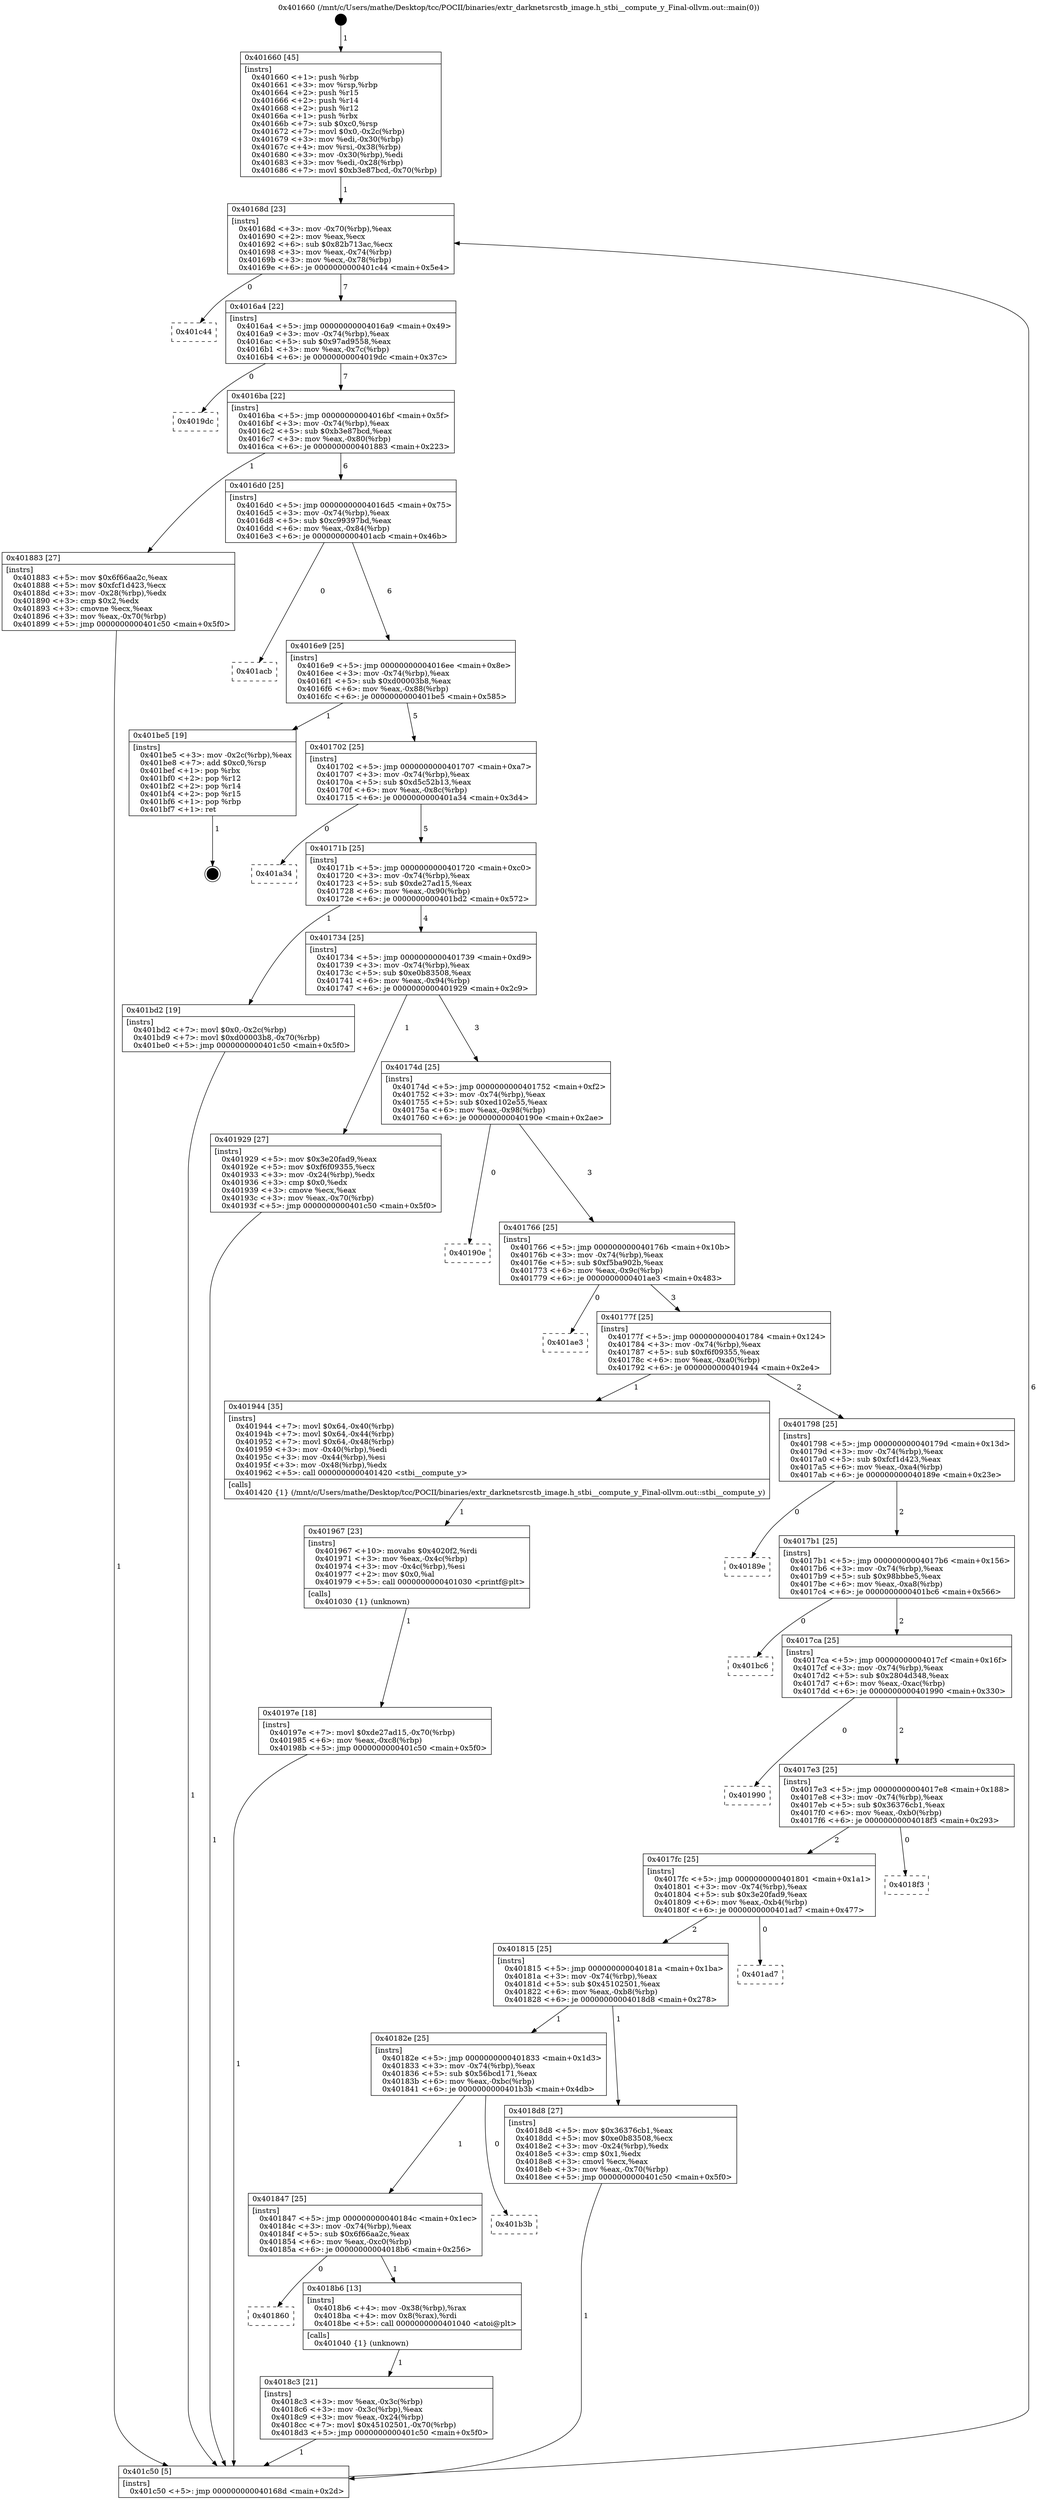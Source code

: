 digraph "0x401660" {
  label = "0x401660 (/mnt/c/Users/mathe/Desktop/tcc/POCII/binaries/extr_darknetsrcstb_image.h_stbi__compute_y_Final-ollvm.out::main(0))"
  labelloc = "t"
  node[shape=record]

  Entry [label="",width=0.3,height=0.3,shape=circle,fillcolor=black,style=filled]
  "0x40168d" [label="{
     0x40168d [23]\l
     | [instrs]\l
     &nbsp;&nbsp;0x40168d \<+3\>: mov -0x70(%rbp),%eax\l
     &nbsp;&nbsp;0x401690 \<+2\>: mov %eax,%ecx\l
     &nbsp;&nbsp;0x401692 \<+6\>: sub $0x82b713ac,%ecx\l
     &nbsp;&nbsp;0x401698 \<+3\>: mov %eax,-0x74(%rbp)\l
     &nbsp;&nbsp;0x40169b \<+3\>: mov %ecx,-0x78(%rbp)\l
     &nbsp;&nbsp;0x40169e \<+6\>: je 0000000000401c44 \<main+0x5e4\>\l
  }"]
  "0x401c44" [label="{
     0x401c44\l
  }", style=dashed]
  "0x4016a4" [label="{
     0x4016a4 [22]\l
     | [instrs]\l
     &nbsp;&nbsp;0x4016a4 \<+5\>: jmp 00000000004016a9 \<main+0x49\>\l
     &nbsp;&nbsp;0x4016a9 \<+3\>: mov -0x74(%rbp),%eax\l
     &nbsp;&nbsp;0x4016ac \<+5\>: sub $0x97ad9558,%eax\l
     &nbsp;&nbsp;0x4016b1 \<+3\>: mov %eax,-0x7c(%rbp)\l
     &nbsp;&nbsp;0x4016b4 \<+6\>: je 00000000004019dc \<main+0x37c\>\l
  }"]
  Exit [label="",width=0.3,height=0.3,shape=circle,fillcolor=black,style=filled,peripheries=2]
  "0x4019dc" [label="{
     0x4019dc\l
  }", style=dashed]
  "0x4016ba" [label="{
     0x4016ba [22]\l
     | [instrs]\l
     &nbsp;&nbsp;0x4016ba \<+5\>: jmp 00000000004016bf \<main+0x5f\>\l
     &nbsp;&nbsp;0x4016bf \<+3\>: mov -0x74(%rbp),%eax\l
     &nbsp;&nbsp;0x4016c2 \<+5\>: sub $0xb3e87bcd,%eax\l
     &nbsp;&nbsp;0x4016c7 \<+3\>: mov %eax,-0x80(%rbp)\l
     &nbsp;&nbsp;0x4016ca \<+6\>: je 0000000000401883 \<main+0x223\>\l
  }"]
  "0x40197e" [label="{
     0x40197e [18]\l
     | [instrs]\l
     &nbsp;&nbsp;0x40197e \<+7\>: movl $0xde27ad15,-0x70(%rbp)\l
     &nbsp;&nbsp;0x401985 \<+6\>: mov %eax,-0xc8(%rbp)\l
     &nbsp;&nbsp;0x40198b \<+5\>: jmp 0000000000401c50 \<main+0x5f0\>\l
  }"]
  "0x401883" [label="{
     0x401883 [27]\l
     | [instrs]\l
     &nbsp;&nbsp;0x401883 \<+5\>: mov $0x6f66aa2c,%eax\l
     &nbsp;&nbsp;0x401888 \<+5\>: mov $0xfcf1d423,%ecx\l
     &nbsp;&nbsp;0x40188d \<+3\>: mov -0x28(%rbp),%edx\l
     &nbsp;&nbsp;0x401890 \<+3\>: cmp $0x2,%edx\l
     &nbsp;&nbsp;0x401893 \<+3\>: cmovne %ecx,%eax\l
     &nbsp;&nbsp;0x401896 \<+3\>: mov %eax,-0x70(%rbp)\l
     &nbsp;&nbsp;0x401899 \<+5\>: jmp 0000000000401c50 \<main+0x5f0\>\l
  }"]
  "0x4016d0" [label="{
     0x4016d0 [25]\l
     | [instrs]\l
     &nbsp;&nbsp;0x4016d0 \<+5\>: jmp 00000000004016d5 \<main+0x75\>\l
     &nbsp;&nbsp;0x4016d5 \<+3\>: mov -0x74(%rbp),%eax\l
     &nbsp;&nbsp;0x4016d8 \<+5\>: sub $0xc99397bd,%eax\l
     &nbsp;&nbsp;0x4016dd \<+6\>: mov %eax,-0x84(%rbp)\l
     &nbsp;&nbsp;0x4016e3 \<+6\>: je 0000000000401acb \<main+0x46b\>\l
  }"]
  "0x401c50" [label="{
     0x401c50 [5]\l
     | [instrs]\l
     &nbsp;&nbsp;0x401c50 \<+5\>: jmp 000000000040168d \<main+0x2d\>\l
  }"]
  "0x401660" [label="{
     0x401660 [45]\l
     | [instrs]\l
     &nbsp;&nbsp;0x401660 \<+1\>: push %rbp\l
     &nbsp;&nbsp;0x401661 \<+3\>: mov %rsp,%rbp\l
     &nbsp;&nbsp;0x401664 \<+2\>: push %r15\l
     &nbsp;&nbsp;0x401666 \<+2\>: push %r14\l
     &nbsp;&nbsp;0x401668 \<+2\>: push %r12\l
     &nbsp;&nbsp;0x40166a \<+1\>: push %rbx\l
     &nbsp;&nbsp;0x40166b \<+7\>: sub $0xc0,%rsp\l
     &nbsp;&nbsp;0x401672 \<+7\>: movl $0x0,-0x2c(%rbp)\l
     &nbsp;&nbsp;0x401679 \<+3\>: mov %edi,-0x30(%rbp)\l
     &nbsp;&nbsp;0x40167c \<+4\>: mov %rsi,-0x38(%rbp)\l
     &nbsp;&nbsp;0x401680 \<+3\>: mov -0x30(%rbp),%edi\l
     &nbsp;&nbsp;0x401683 \<+3\>: mov %edi,-0x28(%rbp)\l
     &nbsp;&nbsp;0x401686 \<+7\>: movl $0xb3e87bcd,-0x70(%rbp)\l
  }"]
  "0x401967" [label="{
     0x401967 [23]\l
     | [instrs]\l
     &nbsp;&nbsp;0x401967 \<+10\>: movabs $0x4020f2,%rdi\l
     &nbsp;&nbsp;0x401971 \<+3\>: mov %eax,-0x4c(%rbp)\l
     &nbsp;&nbsp;0x401974 \<+3\>: mov -0x4c(%rbp),%esi\l
     &nbsp;&nbsp;0x401977 \<+2\>: mov $0x0,%al\l
     &nbsp;&nbsp;0x401979 \<+5\>: call 0000000000401030 \<printf@plt\>\l
     | [calls]\l
     &nbsp;&nbsp;0x401030 \{1\} (unknown)\l
  }"]
  "0x401acb" [label="{
     0x401acb\l
  }", style=dashed]
  "0x4016e9" [label="{
     0x4016e9 [25]\l
     | [instrs]\l
     &nbsp;&nbsp;0x4016e9 \<+5\>: jmp 00000000004016ee \<main+0x8e\>\l
     &nbsp;&nbsp;0x4016ee \<+3\>: mov -0x74(%rbp),%eax\l
     &nbsp;&nbsp;0x4016f1 \<+5\>: sub $0xd00003b8,%eax\l
     &nbsp;&nbsp;0x4016f6 \<+6\>: mov %eax,-0x88(%rbp)\l
     &nbsp;&nbsp;0x4016fc \<+6\>: je 0000000000401be5 \<main+0x585\>\l
  }"]
  "0x4018c3" [label="{
     0x4018c3 [21]\l
     | [instrs]\l
     &nbsp;&nbsp;0x4018c3 \<+3\>: mov %eax,-0x3c(%rbp)\l
     &nbsp;&nbsp;0x4018c6 \<+3\>: mov -0x3c(%rbp),%eax\l
     &nbsp;&nbsp;0x4018c9 \<+3\>: mov %eax,-0x24(%rbp)\l
     &nbsp;&nbsp;0x4018cc \<+7\>: movl $0x45102501,-0x70(%rbp)\l
     &nbsp;&nbsp;0x4018d3 \<+5\>: jmp 0000000000401c50 \<main+0x5f0\>\l
  }"]
  "0x401be5" [label="{
     0x401be5 [19]\l
     | [instrs]\l
     &nbsp;&nbsp;0x401be5 \<+3\>: mov -0x2c(%rbp),%eax\l
     &nbsp;&nbsp;0x401be8 \<+7\>: add $0xc0,%rsp\l
     &nbsp;&nbsp;0x401bef \<+1\>: pop %rbx\l
     &nbsp;&nbsp;0x401bf0 \<+2\>: pop %r12\l
     &nbsp;&nbsp;0x401bf2 \<+2\>: pop %r14\l
     &nbsp;&nbsp;0x401bf4 \<+2\>: pop %r15\l
     &nbsp;&nbsp;0x401bf6 \<+1\>: pop %rbp\l
     &nbsp;&nbsp;0x401bf7 \<+1\>: ret\l
  }"]
  "0x401702" [label="{
     0x401702 [25]\l
     | [instrs]\l
     &nbsp;&nbsp;0x401702 \<+5\>: jmp 0000000000401707 \<main+0xa7\>\l
     &nbsp;&nbsp;0x401707 \<+3\>: mov -0x74(%rbp),%eax\l
     &nbsp;&nbsp;0x40170a \<+5\>: sub $0xd5c52b13,%eax\l
     &nbsp;&nbsp;0x40170f \<+6\>: mov %eax,-0x8c(%rbp)\l
     &nbsp;&nbsp;0x401715 \<+6\>: je 0000000000401a34 \<main+0x3d4\>\l
  }"]
  "0x401860" [label="{
     0x401860\l
  }", style=dashed]
  "0x401a34" [label="{
     0x401a34\l
  }", style=dashed]
  "0x40171b" [label="{
     0x40171b [25]\l
     | [instrs]\l
     &nbsp;&nbsp;0x40171b \<+5\>: jmp 0000000000401720 \<main+0xc0\>\l
     &nbsp;&nbsp;0x401720 \<+3\>: mov -0x74(%rbp),%eax\l
     &nbsp;&nbsp;0x401723 \<+5\>: sub $0xde27ad15,%eax\l
     &nbsp;&nbsp;0x401728 \<+6\>: mov %eax,-0x90(%rbp)\l
     &nbsp;&nbsp;0x40172e \<+6\>: je 0000000000401bd2 \<main+0x572\>\l
  }"]
  "0x4018b6" [label="{
     0x4018b6 [13]\l
     | [instrs]\l
     &nbsp;&nbsp;0x4018b6 \<+4\>: mov -0x38(%rbp),%rax\l
     &nbsp;&nbsp;0x4018ba \<+4\>: mov 0x8(%rax),%rdi\l
     &nbsp;&nbsp;0x4018be \<+5\>: call 0000000000401040 \<atoi@plt\>\l
     | [calls]\l
     &nbsp;&nbsp;0x401040 \{1\} (unknown)\l
  }"]
  "0x401bd2" [label="{
     0x401bd2 [19]\l
     | [instrs]\l
     &nbsp;&nbsp;0x401bd2 \<+7\>: movl $0x0,-0x2c(%rbp)\l
     &nbsp;&nbsp;0x401bd9 \<+7\>: movl $0xd00003b8,-0x70(%rbp)\l
     &nbsp;&nbsp;0x401be0 \<+5\>: jmp 0000000000401c50 \<main+0x5f0\>\l
  }"]
  "0x401734" [label="{
     0x401734 [25]\l
     | [instrs]\l
     &nbsp;&nbsp;0x401734 \<+5\>: jmp 0000000000401739 \<main+0xd9\>\l
     &nbsp;&nbsp;0x401739 \<+3\>: mov -0x74(%rbp),%eax\l
     &nbsp;&nbsp;0x40173c \<+5\>: sub $0xe0b83508,%eax\l
     &nbsp;&nbsp;0x401741 \<+6\>: mov %eax,-0x94(%rbp)\l
     &nbsp;&nbsp;0x401747 \<+6\>: je 0000000000401929 \<main+0x2c9\>\l
  }"]
  "0x401847" [label="{
     0x401847 [25]\l
     | [instrs]\l
     &nbsp;&nbsp;0x401847 \<+5\>: jmp 000000000040184c \<main+0x1ec\>\l
     &nbsp;&nbsp;0x40184c \<+3\>: mov -0x74(%rbp),%eax\l
     &nbsp;&nbsp;0x40184f \<+5\>: sub $0x6f66aa2c,%eax\l
     &nbsp;&nbsp;0x401854 \<+6\>: mov %eax,-0xc0(%rbp)\l
     &nbsp;&nbsp;0x40185a \<+6\>: je 00000000004018b6 \<main+0x256\>\l
  }"]
  "0x401929" [label="{
     0x401929 [27]\l
     | [instrs]\l
     &nbsp;&nbsp;0x401929 \<+5\>: mov $0x3e20fad9,%eax\l
     &nbsp;&nbsp;0x40192e \<+5\>: mov $0xf6f09355,%ecx\l
     &nbsp;&nbsp;0x401933 \<+3\>: mov -0x24(%rbp),%edx\l
     &nbsp;&nbsp;0x401936 \<+3\>: cmp $0x0,%edx\l
     &nbsp;&nbsp;0x401939 \<+3\>: cmove %ecx,%eax\l
     &nbsp;&nbsp;0x40193c \<+3\>: mov %eax,-0x70(%rbp)\l
     &nbsp;&nbsp;0x40193f \<+5\>: jmp 0000000000401c50 \<main+0x5f0\>\l
  }"]
  "0x40174d" [label="{
     0x40174d [25]\l
     | [instrs]\l
     &nbsp;&nbsp;0x40174d \<+5\>: jmp 0000000000401752 \<main+0xf2\>\l
     &nbsp;&nbsp;0x401752 \<+3\>: mov -0x74(%rbp),%eax\l
     &nbsp;&nbsp;0x401755 \<+5\>: sub $0xed102e55,%eax\l
     &nbsp;&nbsp;0x40175a \<+6\>: mov %eax,-0x98(%rbp)\l
     &nbsp;&nbsp;0x401760 \<+6\>: je 000000000040190e \<main+0x2ae\>\l
  }"]
  "0x401b3b" [label="{
     0x401b3b\l
  }", style=dashed]
  "0x40190e" [label="{
     0x40190e\l
  }", style=dashed]
  "0x401766" [label="{
     0x401766 [25]\l
     | [instrs]\l
     &nbsp;&nbsp;0x401766 \<+5\>: jmp 000000000040176b \<main+0x10b\>\l
     &nbsp;&nbsp;0x40176b \<+3\>: mov -0x74(%rbp),%eax\l
     &nbsp;&nbsp;0x40176e \<+5\>: sub $0xf5ba902b,%eax\l
     &nbsp;&nbsp;0x401773 \<+6\>: mov %eax,-0x9c(%rbp)\l
     &nbsp;&nbsp;0x401779 \<+6\>: je 0000000000401ae3 \<main+0x483\>\l
  }"]
  "0x40182e" [label="{
     0x40182e [25]\l
     | [instrs]\l
     &nbsp;&nbsp;0x40182e \<+5\>: jmp 0000000000401833 \<main+0x1d3\>\l
     &nbsp;&nbsp;0x401833 \<+3\>: mov -0x74(%rbp),%eax\l
     &nbsp;&nbsp;0x401836 \<+5\>: sub $0x56bcd171,%eax\l
     &nbsp;&nbsp;0x40183b \<+6\>: mov %eax,-0xbc(%rbp)\l
     &nbsp;&nbsp;0x401841 \<+6\>: je 0000000000401b3b \<main+0x4db\>\l
  }"]
  "0x401ae3" [label="{
     0x401ae3\l
  }", style=dashed]
  "0x40177f" [label="{
     0x40177f [25]\l
     | [instrs]\l
     &nbsp;&nbsp;0x40177f \<+5\>: jmp 0000000000401784 \<main+0x124\>\l
     &nbsp;&nbsp;0x401784 \<+3\>: mov -0x74(%rbp),%eax\l
     &nbsp;&nbsp;0x401787 \<+5\>: sub $0xf6f09355,%eax\l
     &nbsp;&nbsp;0x40178c \<+6\>: mov %eax,-0xa0(%rbp)\l
     &nbsp;&nbsp;0x401792 \<+6\>: je 0000000000401944 \<main+0x2e4\>\l
  }"]
  "0x4018d8" [label="{
     0x4018d8 [27]\l
     | [instrs]\l
     &nbsp;&nbsp;0x4018d8 \<+5\>: mov $0x36376cb1,%eax\l
     &nbsp;&nbsp;0x4018dd \<+5\>: mov $0xe0b83508,%ecx\l
     &nbsp;&nbsp;0x4018e2 \<+3\>: mov -0x24(%rbp),%edx\l
     &nbsp;&nbsp;0x4018e5 \<+3\>: cmp $0x1,%edx\l
     &nbsp;&nbsp;0x4018e8 \<+3\>: cmovl %ecx,%eax\l
     &nbsp;&nbsp;0x4018eb \<+3\>: mov %eax,-0x70(%rbp)\l
     &nbsp;&nbsp;0x4018ee \<+5\>: jmp 0000000000401c50 \<main+0x5f0\>\l
  }"]
  "0x401944" [label="{
     0x401944 [35]\l
     | [instrs]\l
     &nbsp;&nbsp;0x401944 \<+7\>: movl $0x64,-0x40(%rbp)\l
     &nbsp;&nbsp;0x40194b \<+7\>: movl $0x64,-0x44(%rbp)\l
     &nbsp;&nbsp;0x401952 \<+7\>: movl $0x64,-0x48(%rbp)\l
     &nbsp;&nbsp;0x401959 \<+3\>: mov -0x40(%rbp),%edi\l
     &nbsp;&nbsp;0x40195c \<+3\>: mov -0x44(%rbp),%esi\l
     &nbsp;&nbsp;0x40195f \<+3\>: mov -0x48(%rbp),%edx\l
     &nbsp;&nbsp;0x401962 \<+5\>: call 0000000000401420 \<stbi__compute_y\>\l
     | [calls]\l
     &nbsp;&nbsp;0x401420 \{1\} (/mnt/c/Users/mathe/Desktop/tcc/POCII/binaries/extr_darknetsrcstb_image.h_stbi__compute_y_Final-ollvm.out::stbi__compute_y)\l
  }"]
  "0x401798" [label="{
     0x401798 [25]\l
     | [instrs]\l
     &nbsp;&nbsp;0x401798 \<+5\>: jmp 000000000040179d \<main+0x13d\>\l
     &nbsp;&nbsp;0x40179d \<+3\>: mov -0x74(%rbp),%eax\l
     &nbsp;&nbsp;0x4017a0 \<+5\>: sub $0xfcf1d423,%eax\l
     &nbsp;&nbsp;0x4017a5 \<+6\>: mov %eax,-0xa4(%rbp)\l
     &nbsp;&nbsp;0x4017ab \<+6\>: je 000000000040189e \<main+0x23e\>\l
  }"]
  "0x401815" [label="{
     0x401815 [25]\l
     | [instrs]\l
     &nbsp;&nbsp;0x401815 \<+5\>: jmp 000000000040181a \<main+0x1ba\>\l
     &nbsp;&nbsp;0x40181a \<+3\>: mov -0x74(%rbp),%eax\l
     &nbsp;&nbsp;0x40181d \<+5\>: sub $0x45102501,%eax\l
     &nbsp;&nbsp;0x401822 \<+6\>: mov %eax,-0xb8(%rbp)\l
     &nbsp;&nbsp;0x401828 \<+6\>: je 00000000004018d8 \<main+0x278\>\l
  }"]
  "0x40189e" [label="{
     0x40189e\l
  }", style=dashed]
  "0x4017b1" [label="{
     0x4017b1 [25]\l
     | [instrs]\l
     &nbsp;&nbsp;0x4017b1 \<+5\>: jmp 00000000004017b6 \<main+0x156\>\l
     &nbsp;&nbsp;0x4017b6 \<+3\>: mov -0x74(%rbp),%eax\l
     &nbsp;&nbsp;0x4017b9 \<+5\>: sub $0x98bbbe5,%eax\l
     &nbsp;&nbsp;0x4017be \<+6\>: mov %eax,-0xa8(%rbp)\l
     &nbsp;&nbsp;0x4017c4 \<+6\>: je 0000000000401bc6 \<main+0x566\>\l
  }"]
  "0x401ad7" [label="{
     0x401ad7\l
  }", style=dashed]
  "0x401bc6" [label="{
     0x401bc6\l
  }", style=dashed]
  "0x4017ca" [label="{
     0x4017ca [25]\l
     | [instrs]\l
     &nbsp;&nbsp;0x4017ca \<+5\>: jmp 00000000004017cf \<main+0x16f\>\l
     &nbsp;&nbsp;0x4017cf \<+3\>: mov -0x74(%rbp),%eax\l
     &nbsp;&nbsp;0x4017d2 \<+5\>: sub $0x2804d348,%eax\l
     &nbsp;&nbsp;0x4017d7 \<+6\>: mov %eax,-0xac(%rbp)\l
     &nbsp;&nbsp;0x4017dd \<+6\>: je 0000000000401990 \<main+0x330\>\l
  }"]
  "0x4017fc" [label="{
     0x4017fc [25]\l
     | [instrs]\l
     &nbsp;&nbsp;0x4017fc \<+5\>: jmp 0000000000401801 \<main+0x1a1\>\l
     &nbsp;&nbsp;0x401801 \<+3\>: mov -0x74(%rbp),%eax\l
     &nbsp;&nbsp;0x401804 \<+5\>: sub $0x3e20fad9,%eax\l
     &nbsp;&nbsp;0x401809 \<+6\>: mov %eax,-0xb4(%rbp)\l
     &nbsp;&nbsp;0x40180f \<+6\>: je 0000000000401ad7 \<main+0x477\>\l
  }"]
  "0x401990" [label="{
     0x401990\l
  }", style=dashed]
  "0x4017e3" [label="{
     0x4017e3 [25]\l
     | [instrs]\l
     &nbsp;&nbsp;0x4017e3 \<+5\>: jmp 00000000004017e8 \<main+0x188\>\l
     &nbsp;&nbsp;0x4017e8 \<+3\>: mov -0x74(%rbp),%eax\l
     &nbsp;&nbsp;0x4017eb \<+5\>: sub $0x36376cb1,%eax\l
     &nbsp;&nbsp;0x4017f0 \<+6\>: mov %eax,-0xb0(%rbp)\l
     &nbsp;&nbsp;0x4017f6 \<+6\>: je 00000000004018f3 \<main+0x293\>\l
  }"]
  "0x4018f3" [label="{
     0x4018f3\l
  }", style=dashed]
  Entry -> "0x401660" [label=" 1"]
  "0x40168d" -> "0x401c44" [label=" 0"]
  "0x40168d" -> "0x4016a4" [label=" 7"]
  "0x401be5" -> Exit [label=" 1"]
  "0x4016a4" -> "0x4019dc" [label=" 0"]
  "0x4016a4" -> "0x4016ba" [label=" 7"]
  "0x401bd2" -> "0x401c50" [label=" 1"]
  "0x4016ba" -> "0x401883" [label=" 1"]
  "0x4016ba" -> "0x4016d0" [label=" 6"]
  "0x401883" -> "0x401c50" [label=" 1"]
  "0x401660" -> "0x40168d" [label=" 1"]
  "0x401c50" -> "0x40168d" [label=" 6"]
  "0x40197e" -> "0x401c50" [label=" 1"]
  "0x4016d0" -> "0x401acb" [label=" 0"]
  "0x4016d0" -> "0x4016e9" [label=" 6"]
  "0x401967" -> "0x40197e" [label=" 1"]
  "0x4016e9" -> "0x401be5" [label=" 1"]
  "0x4016e9" -> "0x401702" [label=" 5"]
  "0x401944" -> "0x401967" [label=" 1"]
  "0x401702" -> "0x401a34" [label=" 0"]
  "0x401702" -> "0x40171b" [label=" 5"]
  "0x401929" -> "0x401c50" [label=" 1"]
  "0x40171b" -> "0x401bd2" [label=" 1"]
  "0x40171b" -> "0x401734" [label=" 4"]
  "0x4018d8" -> "0x401c50" [label=" 1"]
  "0x401734" -> "0x401929" [label=" 1"]
  "0x401734" -> "0x40174d" [label=" 3"]
  "0x4018b6" -> "0x4018c3" [label=" 1"]
  "0x40174d" -> "0x40190e" [label=" 0"]
  "0x40174d" -> "0x401766" [label=" 3"]
  "0x401847" -> "0x401860" [label=" 0"]
  "0x401766" -> "0x401ae3" [label=" 0"]
  "0x401766" -> "0x40177f" [label=" 3"]
  "0x4018c3" -> "0x401c50" [label=" 1"]
  "0x40177f" -> "0x401944" [label=" 1"]
  "0x40177f" -> "0x401798" [label=" 2"]
  "0x40182e" -> "0x401847" [label=" 1"]
  "0x401798" -> "0x40189e" [label=" 0"]
  "0x401798" -> "0x4017b1" [label=" 2"]
  "0x401847" -> "0x4018b6" [label=" 1"]
  "0x4017b1" -> "0x401bc6" [label=" 0"]
  "0x4017b1" -> "0x4017ca" [label=" 2"]
  "0x401815" -> "0x40182e" [label=" 1"]
  "0x4017ca" -> "0x401990" [label=" 0"]
  "0x4017ca" -> "0x4017e3" [label=" 2"]
  "0x40182e" -> "0x401b3b" [label=" 0"]
  "0x4017e3" -> "0x4018f3" [label=" 0"]
  "0x4017e3" -> "0x4017fc" [label=" 2"]
  "0x401815" -> "0x4018d8" [label=" 1"]
  "0x4017fc" -> "0x401ad7" [label=" 0"]
  "0x4017fc" -> "0x401815" [label=" 2"]
}
